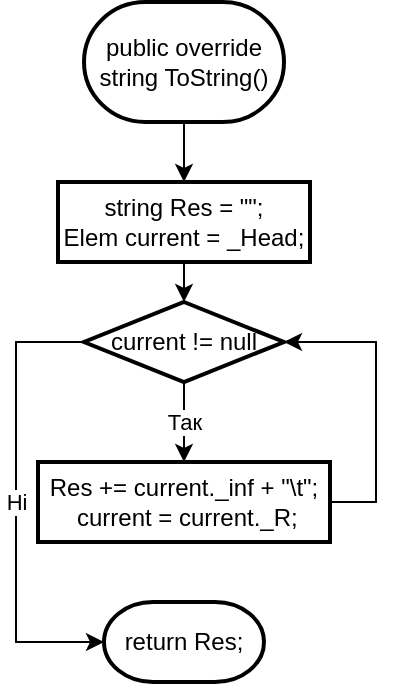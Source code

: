<mxfile version="22.0.0" type="device">
  <diagram name="Страница — 1" id="IOugW8rS81U4fg_-yw1j">
    <mxGraphModel dx="1026" dy="575" grid="1" gridSize="10" guides="1" tooltips="1" connect="1" arrows="1" fold="1" page="1" pageScale="1" pageWidth="827" pageHeight="1169" math="0" shadow="0">
      <root>
        <mxCell id="0" />
        <mxCell id="1" parent="0" />
        <mxCell id="Ttrl2KT7kpHsJ9NMXtcA-3" value="" style="edgeStyle=orthogonalEdgeStyle;rounded=0;orthogonalLoop=1;jettySize=auto;html=1;" edge="1" parent="1" source="Ttrl2KT7kpHsJ9NMXtcA-1" target="Ttrl2KT7kpHsJ9NMXtcA-2">
          <mxGeometry relative="1" as="geometry" />
        </mxCell>
        <mxCell id="Ttrl2KT7kpHsJ9NMXtcA-1" value="public override string ToString()" style="strokeWidth=2;html=1;shape=mxgraph.flowchart.terminator;whiteSpace=wrap;" vertex="1" parent="1">
          <mxGeometry x="364" y="100" width="100" height="60" as="geometry" />
        </mxCell>
        <mxCell id="Ttrl2KT7kpHsJ9NMXtcA-5" value="" style="edgeStyle=orthogonalEdgeStyle;rounded=0;orthogonalLoop=1;jettySize=auto;html=1;" edge="1" parent="1" source="Ttrl2KT7kpHsJ9NMXtcA-2" target="Ttrl2KT7kpHsJ9NMXtcA-4">
          <mxGeometry relative="1" as="geometry" />
        </mxCell>
        <mxCell id="Ttrl2KT7kpHsJ9NMXtcA-2" value="&lt;div&gt;string Res = &quot;&quot;;&lt;/div&gt;&lt;div&gt;&lt;span style=&quot;background-color: initial;&quot;&gt;Elem current = _Head;&lt;/span&gt;&lt;/div&gt;" style="whiteSpace=wrap;html=1;strokeWidth=2;" vertex="1" parent="1">
          <mxGeometry x="351" y="190" width="126" height="40" as="geometry" />
        </mxCell>
        <mxCell id="Ttrl2KT7kpHsJ9NMXtcA-7" value="Так" style="edgeStyle=orthogonalEdgeStyle;rounded=0;orthogonalLoop=1;jettySize=auto;html=1;" edge="1" parent="1" source="Ttrl2KT7kpHsJ9NMXtcA-4" target="Ttrl2KT7kpHsJ9NMXtcA-6">
          <mxGeometry relative="1" as="geometry" />
        </mxCell>
        <mxCell id="Ttrl2KT7kpHsJ9NMXtcA-10" value="Ні" style="edgeStyle=orthogonalEdgeStyle;rounded=0;orthogonalLoop=1;jettySize=auto;html=1;" edge="1" parent="1" source="Ttrl2KT7kpHsJ9NMXtcA-4" target="Ttrl2KT7kpHsJ9NMXtcA-9">
          <mxGeometry relative="1" as="geometry">
            <Array as="points">
              <mxPoint x="330" y="270" />
              <mxPoint x="330" y="420" />
            </Array>
          </mxGeometry>
        </mxCell>
        <mxCell id="Ttrl2KT7kpHsJ9NMXtcA-4" value="current != null" style="rhombus;whiteSpace=wrap;html=1;strokeWidth=2;" vertex="1" parent="1">
          <mxGeometry x="364" y="250" width="100" height="40" as="geometry" />
        </mxCell>
        <mxCell id="Ttrl2KT7kpHsJ9NMXtcA-8" style="edgeStyle=orthogonalEdgeStyle;rounded=0;orthogonalLoop=1;jettySize=auto;html=1;" edge="1" parent="1" source="Ttrl2KT7kpHsJ9NMXtcA-6" target="Ttrl2KT7kpHsJ9NMXtcA-4">
          <mxGeometry relative="1" as="geometry">
            <Array as="points">
              <mxPoint x="510" y="350" />
              <mxPoint x="510" y="270" />
            </Array>
          </mxGeometry>
        </mxCell>
        <mxCell id="Ttrl2KT7kpHsJ9NMXtcA-6" value="&lt;div&gt;Res += current._inf + &quot;\t&quot;;&lt;/div&gt;&lt;div&gt;&amp;nbsp;current = current._R;&lt;/div&gt;" style="whiteSpace=wrap;html=1;strokeWidth=2;" vertex="1" parent="1">
          <mxGeometry x="341" y="330" width="146" height="40" as="geometry" />
        </mxCell>
        <mxCell id="Ttrl2KT7kpHsJ9NMXtcA-9" value="return Res;" style="strokeWidth=2;html=1;shape=mxgraph.flowchart.terminator;whiteSpace=wrap;" vertex="1" parent="1">
          <mxGeometry x="374" y="400" width="80" height="40" as="geometry" />
        </mxCell>
      </root>
    </mxGraphModel>
  </diagram>
</mxfile>
